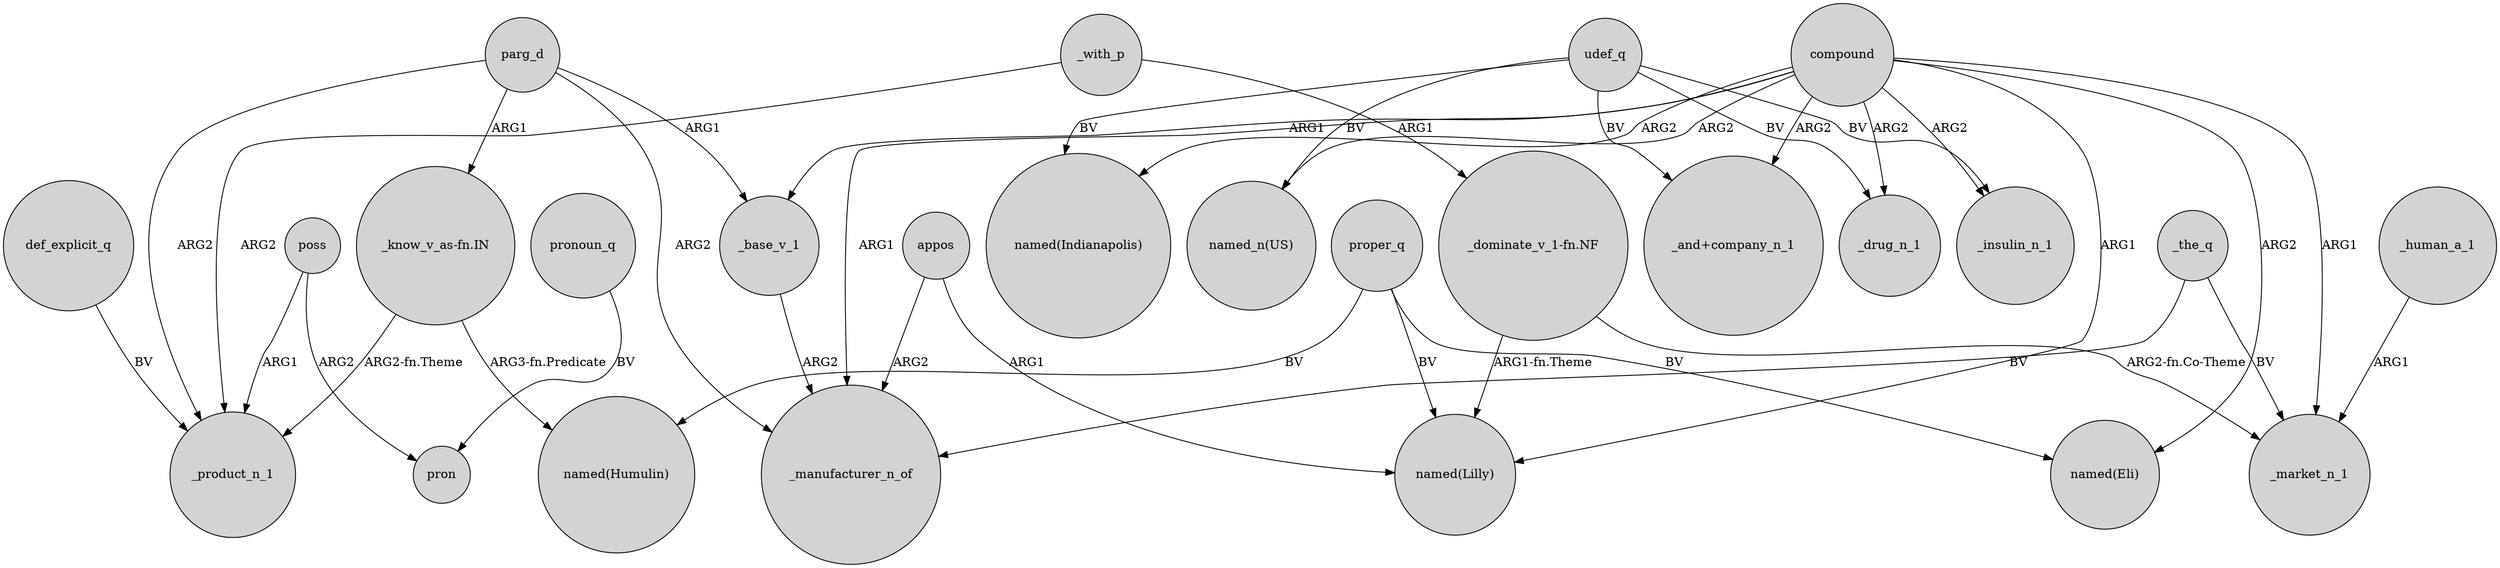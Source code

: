 digraph {
	node [shape=circle style=filled]
	def_explicit_q -> _product_n_1 [label=BV]
	udef_q -> _insulin_n_1 [label=BV]
	parg_d -> _product_n_1 [label=ARG2]
	compound -> _manufacturer_n_of [label=ARG1]
	udef_q -> "named_n(US)" [label=BV]
	poss -> _product_n_1 [label=ARG1]
	_human_a_1 -> _market_n_1 [label=ARG1]
	poss -> pron [label=ARG2]
	compound -> "named(Indianapolis)" [label=ARG2]
	"_dominate_v_1-fn.NF" -> _market_n_1 [label="ARG2-fn.Co-Theme"]
	appos -> _manufacturer_n_of [label=ARG2]
	compound -> "named(Lilly)" [label=ARG1]
	"_know_v_as-fn.IN" -> _product_n_1 [label="ARG2-fn.Theme"]
	parg_d -> "_know_v_as-fn.IN" [label=ARG1]
	appos -> "named(Lilly)" [label=ARG1]
	udef_q -> "named(Indianapolis)" [label=BV]
	compound -> "named(Eli)" [label=ARG2]
	udef_q -> _drug_n_1 [label=BV]
	compound -> "named_n(US)" [label=ARG2]
	"_know_v_as-fn.IN" -> "named(Humulin)" [label="ARG3-fn.Predicate"]
	pronoun_q -> pron [label=BV]
	parg_d -> _manufacturer_n_of [label=ARG2]
	compound -> _base_v_1 [label=ARG1]
	proper_q -> "named(Lilly)" [label=BV]
	compound -> "_and+company_n_1" [label=ARG2]
	_the_q -> _manufacturer_n_of [label=BV]
	proper_q -> "named(Humulin)" [label=BV]
	compound -> _drug_n_1 [label=ARG2]
	proper_q -> "named(Eli)" [label=BV]
	compound -> _insulin_n_1 [label=ARG2]
	_base_v_1 -> _manufacturer_n_of [label=ARG2]
	udef_q -> "_and+company_n_1" [label=BV]
	parg_d -> _base_v_1 [label=ARG1]
	"_dominate_v_1-fn.NF" -> "named(Lilly)" [label="ARG1-fn.Theme"]
	compound -> _market_n_1 [label=ARG1]
	_the_q -> _market_n_1 [label=BV]
	_with_p -> "_dominate_v_1-fn.NF" [label=ARG1]
	_with_p -> _product_n_1 [label=ARG2]
}
